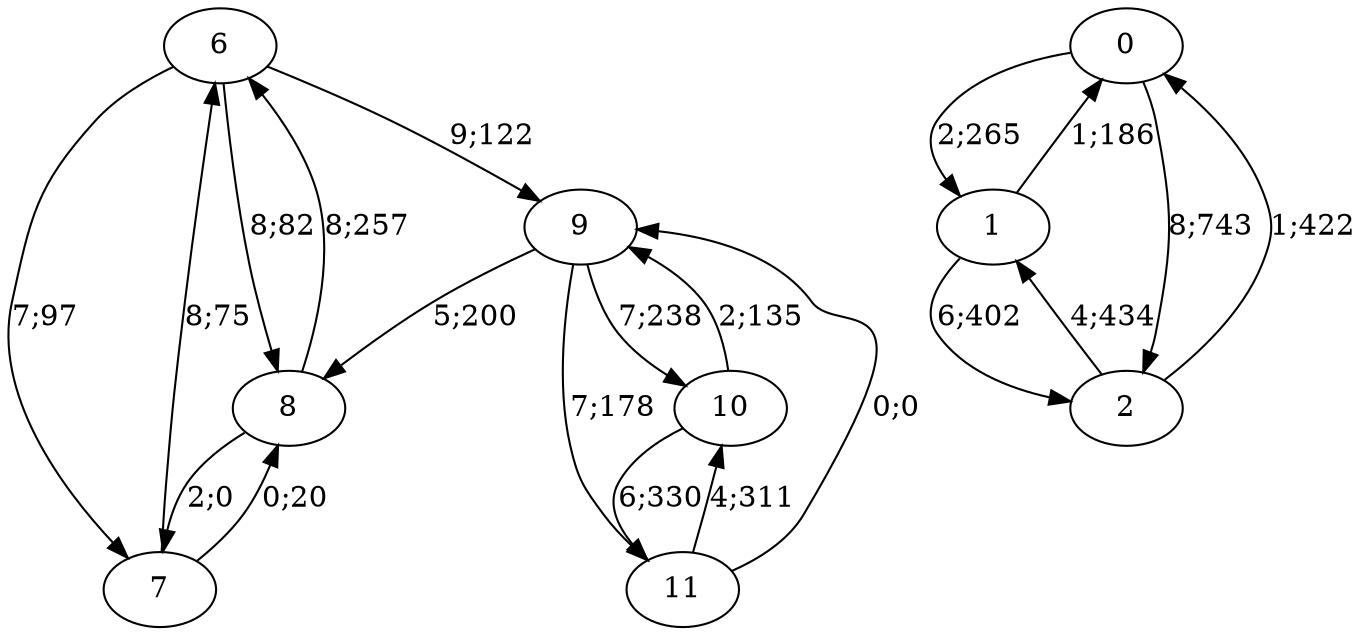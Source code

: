 digraph graph6247 {














6 -> 9 [color=black,label="9;122"]
6 -> 7 [color=black,label="7;97"]
6 -> 8 [color=black,label="8;82"]


7 -> 6 [color=black,label="8;75"]
7 -> 8 [color=black,label="0;20"]


8 -> 6 [color=black,label="8;257"]
8 -> 7 [color=black,label="2;0"]


























9 -> 8 [color=black,label="5;200"]
9 -> 10 [color=black,label="7;238"]
9 -> 11 [color=black,label="7;178"]


10 -> 9 [color=black,label="2;135"]
10 -> 11 [color=black,label="6;330"]


11 -> 9 [color=black,label="0;0"]
11 -> 10 [color=black,label="4;311"]


0 -> 1 [color=black,label="2;265"]
0 -> 2 [color=black,label="8;743"]


1 -> 0 [color=black,label="1;186"]
1 -> 2 [color=black,label="6;402"]


2 -> 0 [color=black,label="1;422"]
2 -> 1 [color=black,label="4;434"]



















}